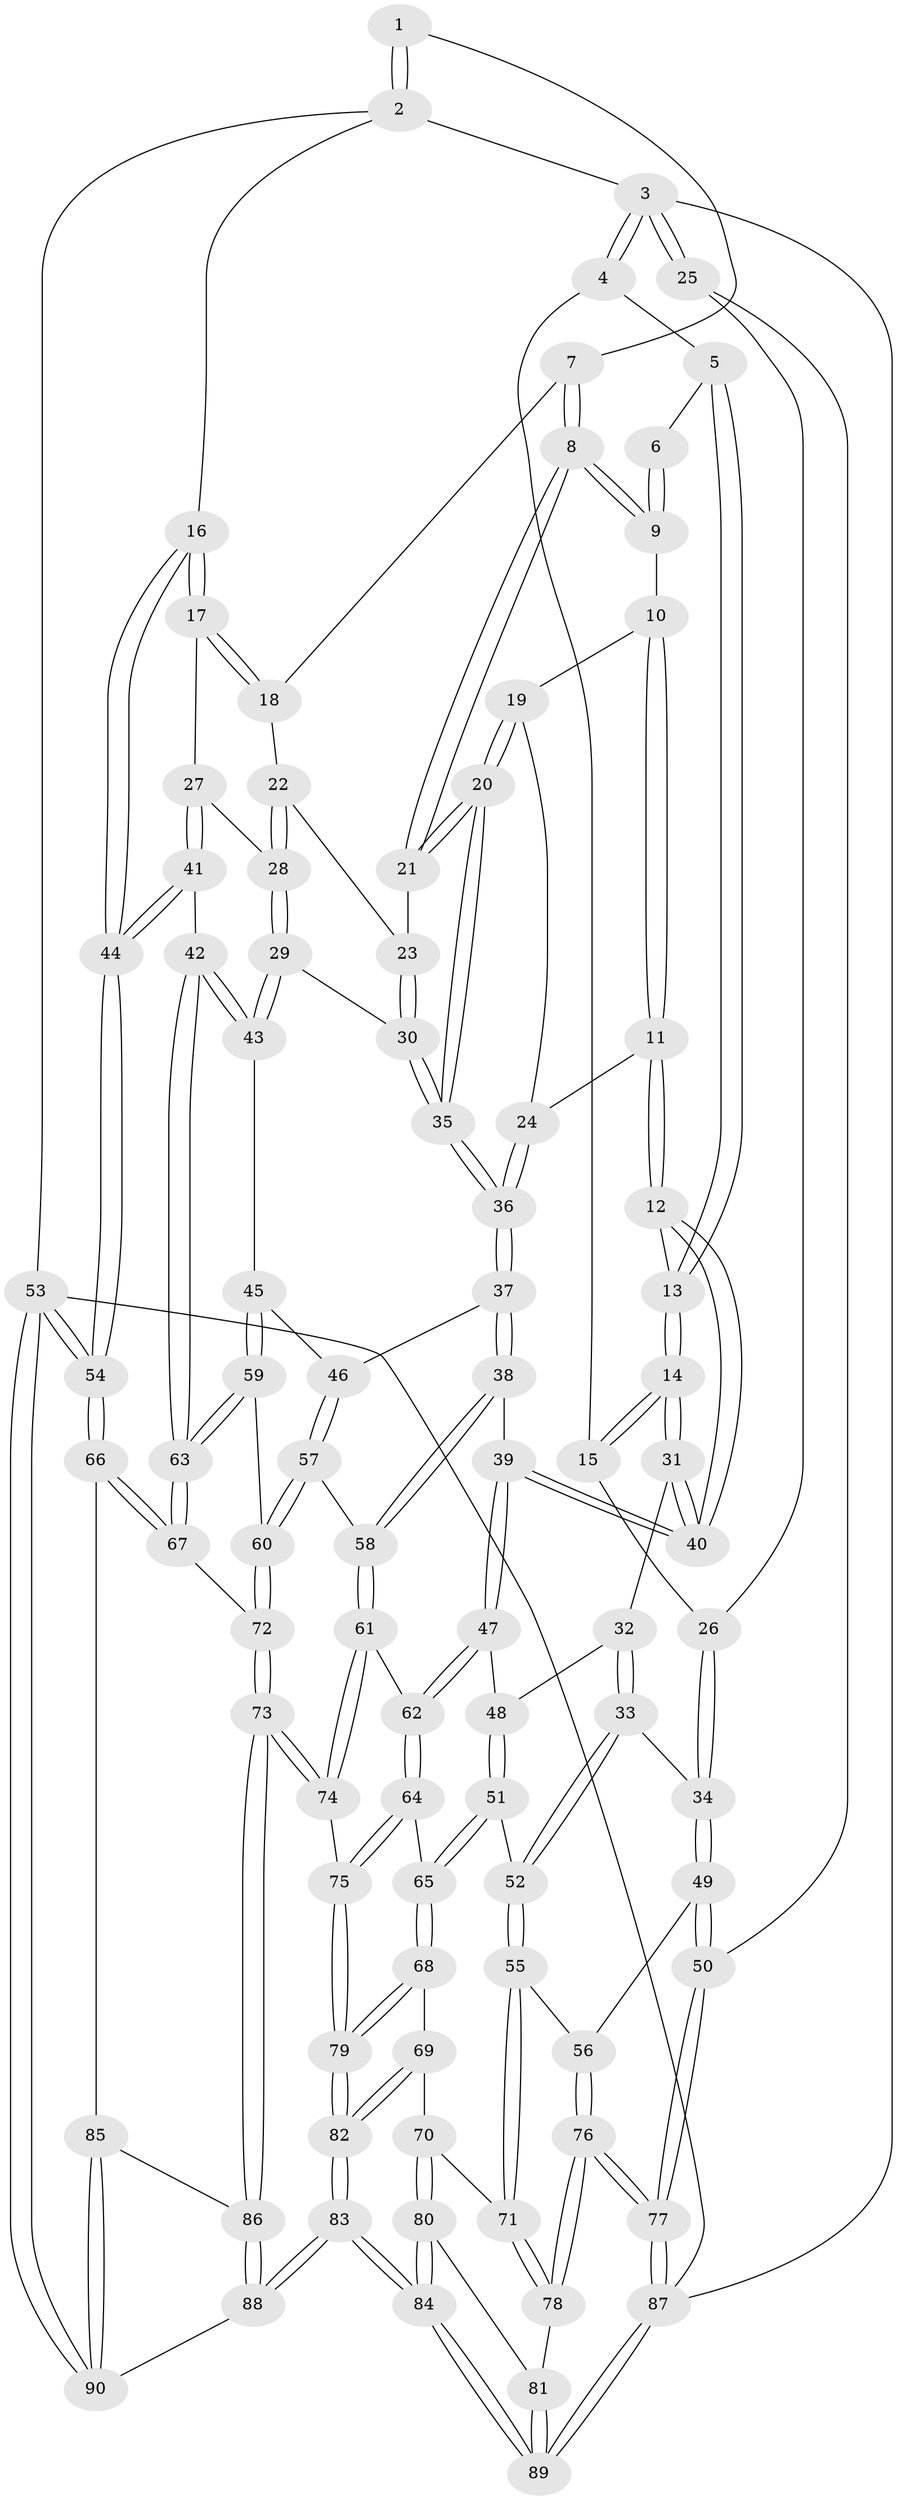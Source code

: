 // Generated by graph-tools (version 1.1) at 2025/17/03/09/25 04:17:09]
// undirected, 90 vertices, 222 edges
graph export_dot {
graph [start="1"]
  node [color=gray90,style=filled];
  1 [pos="+0.8964745195015419+0"];
  2 [pos="+1+0"];
  3 [pos="+0+0"];
  4 [pos="+0.25074988412032834+0"];
  5 [pos="+0.3999882078629845+0"];
  6 [pos="+0.5419843389049399+0"];
  7 [pos="+0.8207603309074386+0"];
  8 [pos="+0.7683770146455586+0.08192279844890864"];
  9 [pos="+0.5814200852551321+0"];
  10 [pos="+0.5816201773372233+0"];
  11 [pos="+0.4582562913689374+0.1595374111578527"];
  12 [pos="+0.4566269628292585+0.159941483469716"];
  13 [pos="+0.41042800089916626+0.11120982090016218"];
  14 [pos="+0.243780884630925+0.14732165655715557"];
  15 [pos="+0.18154878617374567+0.030614904746227987"];
  16 [pos="+1+0.019306368364618087"];
  17 [pos="+1+0.09754615134819072"];
  18 [pos="+0.8854069453063979+0.06973609577891655"];
  19 [pos="+0.6000167860859835+0.0419315373335916"];
  20 [pos="+0.7085156244902694+0.16544265498686003"];
  21 [pos="+0.7646059437887751+0.11560695536192189"];
  22 [pos="+0.8438685671003814+0.1418419619427822"];
  23 [pos="+0.8387597615265135+0.1421724353976842"];
  24 [pos="+0.5407361447930848+0.16053267562775064"];
  25 [pos="+0+0.09428335919471396"];
  26 [pos="+0.04713447934674632+0.10671349608380835"];
  27 [pos="+0.9698260655536349+0.16811667039482722"];
  28 [pos="+0.9517777185375839+0.17188074607570328"];
  29 [pos="+0.8551695807933654+0.2757805137732408"];
  30 [pos="+0.8365621899326361+0.2649283456576078"];
  31 [pos="+0.24173548064862088+0.24417095381815337"];
  32 [pos="+0.2207818890624281+0.26686985152468384"];
  33 [pos="+0.1461345847621743+0.32520096943821003"];
  34 [pos="+0.1134657189125844+0.3242386067841268"];
  35 [pos="+0.6794122212563407+0.2449043054961899"];
  36 [pos="+0.6675671353478612+0.25666318547044453"];
  37 [pos="+0.6581818337993417+0.28592384418487854"];
  38 [pos="+0.5521141062506693+0.3564432940137583"];
  39 [pos="+0.4579133548409332+0.3554663764660203"];
  40 [pos="+0.41874629287219145+0.2872941496868847"];
  41 [pos="+0.9383095093771969+0.388229827252791"];
  42 [pos="+0.9245504123743872+0.3922115670062712"];
  43 [pos="+0.9011725594244554+0.3802365832993258"];
  44 [pos="+1+0.37401921444485686"];
  45 [pos="+0.862530096476973+0.3862273979004886"];
  46 [pos="+0.7380848269303067+0.3884901368082262"];
  47 [pos="+0.4417248983559441+0.38175973325961365"];
  48 [pos="+0.3197994466248147+0.388958653380541"];
  49 [pos="+0+0.3861624204952136"];
  50 [pos="+0+0.4077034953247603"];
  51 [pos="+0.24963644053736686+0.4442707041901827"];
  52 [pos="+0.20754491961897037+0.43530072900253397"];
  53 [pos="+1+1"];
  54 [pos="+1+0.9234819617342985"];
  55 [pos="+0.17923474268311584+0.5174346270760077"];
  56 [pos="+0.13719623557933397+0.5308920364226719"];
  57 [pos="+0.7286054652878653+0.4374887935415022"];
  58 [pos="+0.5999203621514266+0.4790756035878532"];
  59 [pos="+0.7830758581106205+0.5011240682207073"];
  60 [pos="+0.7454651726417538+0.5034726697486593"];
  61 [pos="+0.5989917438896432+0.4982020304506515"];
  62 [pos="+0.41820980035524263+0.4689863732259052"];
  63 [pos="+0.9009416819134297+0.5256907614790183"];
  64 [pos="+0.4113075506341724+0.48976510741258666"];
  65 [pos="+0.3499978135619693+0.515864787247917"];
  66 [pos="+0.9912758263840767+0.7490460104261254"];
  67 [pos="+0.905354090935211+0.5454245434627134"];
  68 [pos="+0.31261048074870323+0.5807553944392017"];
  69 [pos="+0.30420939017363313+0.5887329136726744"];
  70 [pos="+0.251328630520267+0.5963657889907615"];
  71 [pos="+0.21151053338459083+0.5617091526589894"];
  72 [pos="+0.712577675165665+0.5779381362508124"];
  73 [pos="+0.6789182116071055+0.6270748491585998"];
  74 [pos="+0.6020173509978944+0.598189607218941"];
  75 [pos="+0.5213143204148215+0.6193624089040838"];
  76 [pos="+0.04348791775062288+0.6549907925320562"];
  77 [pos="+0+0.6772130289376912"];
  78 [pos="+0.08458982974629103+0.6689436896945867"];
  79 [pos="+0.48255270295459646+0.6752878709846317"];
  80 [pos="+0.21518967940175635+0.6588168632885079"];
  81 [pos="+0.08527418679811438+0.6692789654168193"];
  82 [pos="+0.3943091435107439+0.8865486782622832"];
  83 [pos="+0.37365265685156834+0.9923923898992197"];
  84 [pos="+0.36685189668697443+0.9951211072502701"];
  85 [pos="+0.8624589656977009+0.7463587139029599"];
  86 [pos="+0.6942775127580602+0.6501576229933643"];
  87 [pos="+0+1"];
  88 [pos="+0.5098600656245104+1"];
  89 [pos="+0.33108555675409224+1"];
  90 [pos="+0.5544264451871477+1"];
  1 -- 2;
  1 -- 2;
  1 -- 7;
  2 -- 3;
  2 -- 16;
  2 -- 53;
  3 -- 4;
  3 -- 4;
  3 -- 25;
  3 -- 25;
  3 -- 87;
  4 -- 5;
  4 -- 15;
  5 -- 6;
  5 -- 13;
  5 -- 13;
  6 -- 9;
  6 -- 9;
  7 -- 8;
  7 -- 8;
  7 -- 18;
  8 -- 9;
  8 -- 9;
  8 -- 21;
  8 -- 21;
  9 -- 10;
  10 -- 11;
  10 -- 11;
  10 -- 19;
  11 -- 12;
  11 -- 12;
  11 -- 24;
  12 -- 13;
  12 -- 40;
  12 -- 40;
  13 -- 14;
  13 -- 14;
  14 -- 15;
  14 -- 15;
  14 -- 31;
  14 -- 31;
  15 -- 26;
  16 -- 17;
  16 -- 17;
  16 -- 44;
  16 -- 44;
  17 -- 18;
  17 -- 18;
  17 -- 27;
  18 -- 22;
  19 -- 20;
  19 -- 20;
  19 -- 24;
  20 -- 21;
  20 -- 21;
  20 -- 35;
  20 -- 35;
  21 -- 23;
  22 -- 23;
  22 -- 28;
  22 -- 28;
  23 -- 30;
  23 -- 30;
  24 -- 36;
  24 -- 36;
  25 -- 26;
  25 -- 50;
  26 -- 34;
  26 -- 34;
  27 -- 28;
  27 -- 41;
  27 -- 41;
  28 -- 29;
  28 -- 29;
  29 -- 30;
  29 -- 43;
  29 -- 43;
  30 -- 35;
  30 -- 35;
  31 -- 32;
  31 -- 40;
  31 -- 40;
  32 -- 33;
  32 -- 33;
  32 -- 48;
  33 -- 34;
  33 -- 52;
  33 -- 52;
  34 -- 49;
  34 -- 49;
  35 -- 36;
  35 -- 36;
  36 -- 37;
  36 -- 37;
  37 -- 38;
  37 -- 38;
  37 -- 46;
  38 -- 39;
  38 -- 58;
  38 -- 58;
  39 -- 40;
  39 -- 40;
  39 -- 47;
  39 -- 47;
  41 -- 42;
  41 -- 44;
  41 -- 44;
  42 -- 43;
  42 -- 43;
  42 -- 63;
  42 -- 63;
  43 -- 45;
  44 -- 54;
  44 -- 54;
  45 -- 46;
  45 -- 59;
  45 -- 59;
  46 -- 57;
  46 -- 57;
  47 -- 48;
  47 -- 62;
  47 -- 62;
  48 -- 51;
  48 -- 51;
  49 -- 50;
  49 -- 50;
  49 -- 56;
  50 -- 77;
  50 -- 77;
  51 -- 52;
  51 -- 65;
  51 -- 65;
  52 -- 55;
  52 -- 55;
  53 -- 54;
  53 -- 54;
  53 -- 90;
  53 -- 90;
  53 -- 87;
  54 -- 66;
  54 -- 66;
  55 -- 56;
  55 -- 71;
  55 -- 71;
  56 -- 76;
  56 -- 76;
  57 -- 58;
  57 -- 60;
  57 -- 60;
  58 -- 61;
  58 -- 61;
  59 -- 60;
  59 -- 63;
  59 -- 63;
  60 -- 72;
  60 -- 72;
  61 -- 62;
  61 -- 74;
  61 -- 74;
  62 -- 64;
  62 -- 64;
  63 -- 67;
  63 -- 67;
  64 -- 65;
  64 -- 75;
  64 -- 75;
  65 -- 68;
  65 -- 68;
  66 -- 67;
  66 -- 67;
  66 -- 85;
  67 -- 72;
  68 -- 69;
  68 -- 79;
  68 -- 79;
  69 -- 70;
  69 -- 82;
  69 -- 82;
  70 -- 71;
  70 -- 80;
  70 -- 80;
  71 -- 78;
  71 -- 78;
  72 -- 73;
  72 -- 73;
  73 -- 74;
  73 -- 74;
  73 -- 86;
  73 -- 86;
  74 -- 75;
  75 -- 79;
  75 -- 79;
  76 -- 77;
  76 -- 77;
  76 -- 78;
  76 -- 78;
  77 -- 87;
  77 -- 87;
  78 -- 81;
  79 -- 82;
  79 -- 82;
  80 -- 81;
  80 -- 84;
  80 -- 84;
  81 -- 89;
  81 -- 89;
  82 -- 83;
  82 -- 83;
  83 -- 84;
  83 -- 84;
  83 -- 88;
  83 -- 88;
  84 -- 89;
  84 -- 89;
  85 -- 86;
  85 -- 90;
  85 -- 90;
  86 -- 88;
  86 -- 88;
  87 -- 89;
  87 -- 89;
  88 -- 90;
}
